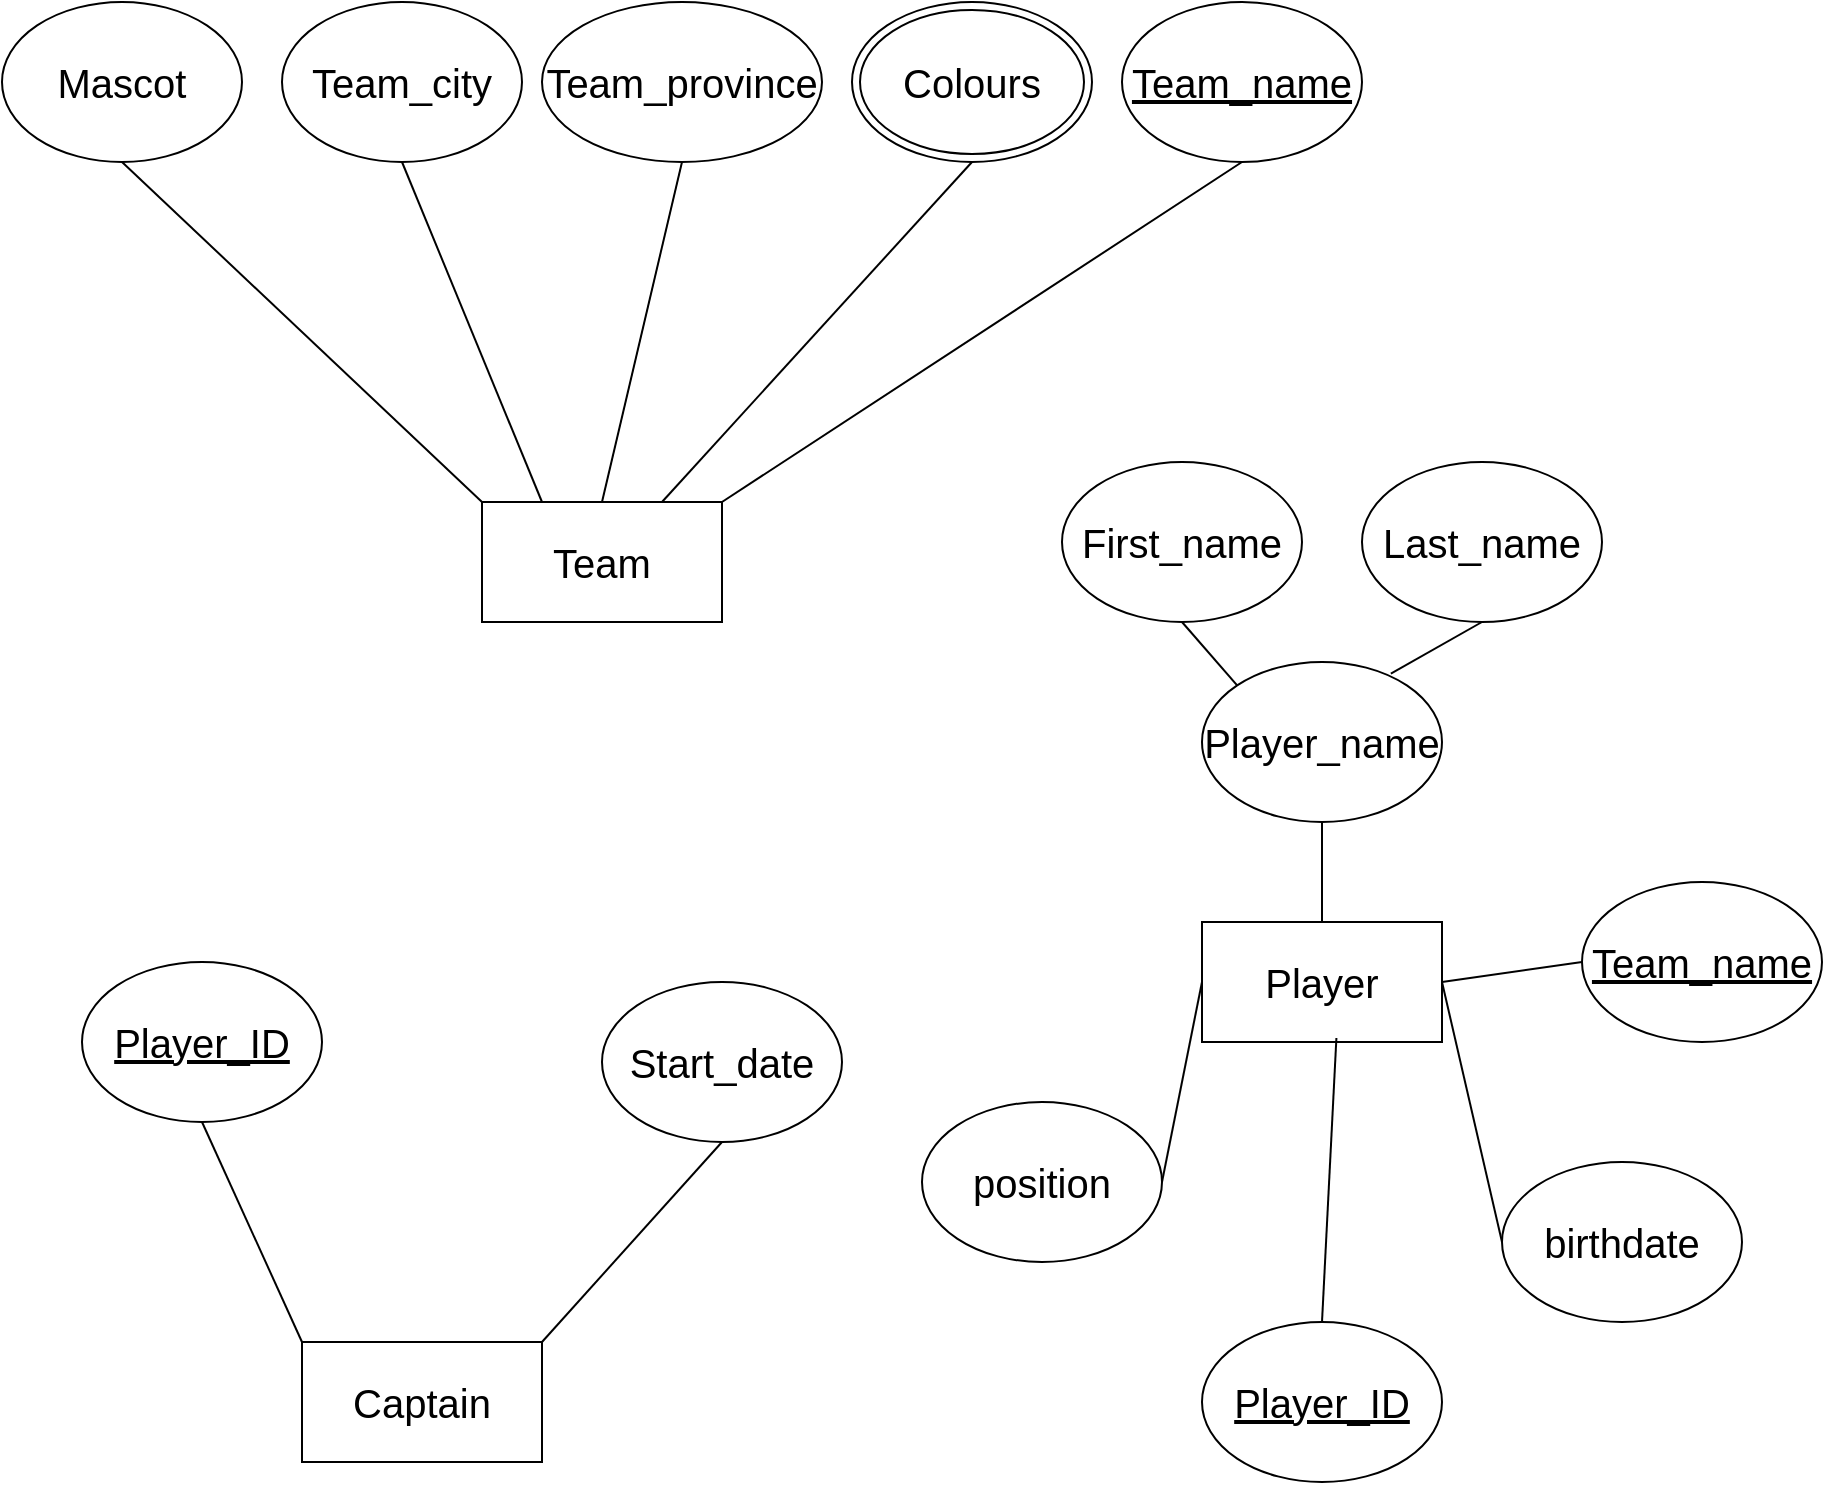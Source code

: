 <mxfile version="22.0.2" type="github">
  <diagram name="Page-1" id="1Um2orX1gDLMB8wrH6vC">
    <mxGraphModel dx="1590" dy="1017" grid="1" gridSize="10" guides="1" tooltips="1" connect="1" arrows="1" fold="1" page="1" pageScale="1" pageWidth="850" pageHeight="1100" math="0" shadow="0">
      <root>
        <mxCell id="0" />
        <mxCell id="1" parent="0" />
        <mxCell id="F3CCAS_1allMjRnpE31i-1" value="&lt;font style=&quot;font-size: 20px;&quot;&gt;Team&lt;/font&gt;" style="rounded=0;whiteSpace=wrap;html=1;" vertex="1" parent="1">
          <mxGeometry x="240" y="330" width="120" height="60" as="geometry" />
        </mxCell>
        <mxCell id="F3CCAS_1allMjRnpE31i-2" value="&lt;font style=&quot;font-size: 20px;&quot;&gt;Mascot&lt;/font&gt;" style="ellipse;whiteSpace=wrap;html=1;" vertex="1" parent="1">
          <mxGeometry y="80" width="120" height="80" as="geometry" />
        </mxCell>
        <mxCell id="F3CCAS_1allMjRnpE31i-4" value="&lt;span style=&quot;font-size: 20px;&quot;&gt;&lt;u&gt;Team_name&lt;/u&gt;&lt;/span&gt;" style="ellipse;whiteSpace=wrap;html=1;" vertex="1" parent="1">
          <mxGeometry x="560" y="80" width="120" height="80" as="geometry" />
        </mxCell>
        <mxCell id="F3CCAS_1allMjRnpE31i-5" value="&lt;font style=&quot;font-size: 20px;&quot;&gt;Team_city&lt;/font&gt;" style="ellipse;whiteSpace=wrap;html=1;" vertex="1" parent="1">
          <mxGeometry x="140" y="80" width="120" height="80" as="geometry" />
        </mxCell>
        <mxCell id="F3CCAS_1allMjRnpE31i-7" value="" style="endArrow=none;html=1;rounded=0;entryX=0;entryY=0;entryDx=0;entryDy=0;exitX=0.5;exitY=1;exitDx=0;exitDy=0;" edge="1" parent="1" source="F3CCAS_1allMjRnpE31i-2" target="F3CCAS_1allMjRnpE31i-1">
          <mxGeometry width="50" height="50" relative="1" as="geometry">
            <mxPoint x="400" y="300" as="sourcePoint" />
            <mxPoint x="450" y="250" as="targetPoint" />
          </mxGeometry>
        </mxCell>
        <mxCell id="F3CCAS_1allMjRnpE31i-9" value="" style="endArrow=none;html=1;rounded=0;entryX=0.25;entryY=0;entryDx=0;entryDy=0;exitX=0.5;exitY=1;exitDx=0;exitDy=0;" edge="1" parent="1" source="F3CCAS_1allMjRnpE31i-5" target="F3CCAS_1allMjRnpE31i-1">
          <mxGeometry width="50" height="50" relative="1" as="geometry">
            <mxPoint x="400" y="300" as="sourcePoint" />
            <mxPoint x="450" y="250" as="targetPoint" />
          </mxGeometry>
        </mxCell>
        <mxCell id="F3CCAS_1allMjRnpE31i-11" value="" style="endArrow=none;html=1;rounded=0;exitX=1;exitY=0;exitDx=0;exitDy=0;entryX=0.5;entryY=1;entryDx=0;entryDy=0;" edge="1" parent="1" source="F3CCAS_1allMjRnpE31i-1" target="F3CCAS_1allMjRnpE31i-4">
          <mxGeometry width="50" height="50" relative="1" as="geometry">
            <mxPoint x="400" y="300" as="sourcePoint" />
            <mxPoint x="450" y="250" as="targetPoint" />
          </mxGeometry>
        </mxCell>
        <mxCell id="F3CCAS_1allMjRnpE31i-12" value="" style="endArrow=none;html=1;rounded=0;entryX=0.75;entryY=0;entryDx=0;entryDy=0;exitX=0.5;exitY=1;exitDx=0;exitDy=0;" edge="1" parent="1" source="F3CCAS_1allMjRnpE31i-17" target="F3CCAS_1allMjRnpE31i-1">
          <mxGeometry width="50" height="50" relative="1" as="geometry">
            <mxPoint x="470" y="190" as="sourcePoint" />
            <mxPoint x="450" y="250" as="targetPoint" />
          </mxGeometry>
        </mxCell>
        <mxCell id="F3CCAS_1allMjRnpE31i-13" value="&lt;font style=&quot;font-size: 20px;&quot;&gt;Team_province&lt;/font&gt;" style="ellipse;whiteSpace=wrap;html=1;" vertex="1" parent="1">
          <mxGeometry x="270" y="80" width="140" height="80" as="geometry" />
        </mxCell>
        <mxCell id="F3CCAS_1allMjRnpE31i-14" value="" style="endArrow=none;html=1;rounded=0;entryX=0.5;entryY=1;entryDx=0;entryDy=0;exitX=0.5;exitY=0;exitDx=0;exitDy=0;" edge="1" parent="1" source="F3CCAS_1allMjRnpE31i-1" target="F3CCAS_1allMjRnpE31i-13">
          <mxGeometry width="50" height="50" relative="1" as="geometry">
            <mxPoint x="400" y="300" as="sourcePoint" />
            <mxPoint x="450" y="250" as="targetPoint" />
          </mxGeometry>
        </mxCell>
        <mxCell id="F3CCAS_1allMjRnpE31i-17" value="&lt;font style=&quot;font-size: 20px;&quot;&gt;Colours&lt;/font&gt;" style="ellipse;shape=doubleEllipse;whiteSpace=wrap;html=1;" vertex="1" parent="1">
          <mxGeometry x="425" y="80" width="120" height="80" as="geometry" />
        </mxCell>
        <mxCell id="F3CCAS_1allMjRnpE31i-18" value="&lt;font style=&quot;font-size: 20px;&quot;&gt;Player&lt;/font&gt;" style="rounded=0;whiteSpace=wrap;html=1;" vertex="1" parent="1">
          <mxGeometry x="600" y="540" width="120" height="60" as="geometry" />
        </mxCell>
        <mxCell id="F3CCAS_1allMjRnpE31i-21" value="&lt;font style=&quot;font-size: 20px;&quot;&gt;&lt;u&gt;Team_name&lt;/u&gt;&lt;/font&gt;" style="ellipse;whiteSpace=wrap;html=1;" vertex="1" parent="1">
          <mxGeometry x="790" y="520" width="120" height="80" as="geometry" />
        </mxCell>
        <mxCell id="F3CCAS_1allMjRnpE31i-22" value="&lt;font style=&quot;font-size: 20px;&quot;&gt;&lt;u&gt;Player_ID&lt;/u&gt;&lt;/font&gt;" style="ellipse;whiteSpace=wrap;html=1;" vertex="1" parent="1">
          <mxGeometry x="600" y="740" width="120" height="80" as="geometry" />
        </mxCell>
        <mxCell id="F3CCAS_1allMjRnpE31i-23" value="&lt;span style=&quot;font-size: 20px;&quot;&gt;Player_name&lt;/span&gt;" style="ellipse;whiteSpace=wrap;html=1;" vertex="1" parent="1">
          <mxGeometry x="600" y="410" width="120" height="80" as="geometry" />
        </mxCell>
        <mxCell id="F3CCAS_1allMjRnpE31i-24" value="&lt;span style=&quot;font-size: 20px;&quot;&gt;First_name&lt;/span&gt;" style="ellipse;whiteSpace=wrap;html=1;" vertex="1" parent="1">
          <mxGeometry x="530" y="310" width="120" height="80" as="geometry" />
        </mxCell>
        <mxCell id="F3CCAS_1allMjRnpE31i-25" value="&lt;font style=&quot;font-size: 20px;&quot;&gt;Last_name&lt;/font&gt;" style="ellipse;whiteSpace=wrap;html=1;" vertex="1" parent="1">
          <mxGeometry x="680" y="310" width="120" height="80" as="geometry" />
        </mxCell>
        <mxCell id="F3CCAS_1allMjRnpE31i-26" value="" style="endArrow=none;html=1;rounded=0;entryX=0;entryY=0;entryDx=0;entryDy=0;exitX=0.5;exitY=1;exitDx=0;exitDy=0;" edge="1" parent="1" source="F3CCAS_1allMjRnpE31i-24" target="F3CCAS_1allMjRnpE31i-23">
          <mxGeometry width="50" height="50" relative="1" as="geometry">
            <mxPoint x="350" y="450" as="sourcePoint" />
            <mxPoint x="400" y="400" as="targetPoint" />
          </mxGeometry>
        </mxCell>
        <mxCell id="F3CCAS_1allMjRnpE31i-27" value="" style="endArrow=none;html=1;rounded=0;entryX=0.787;entryY=0.072;entryDx=0;entryDy=0;entryPerimeter=0;exitX=0.5;exitY=1;exitDx=0;exitDy=0;" edge="1" parent="1" source="F3CCAS_1allMjRnpE31i-25" target="F3CCAS_1allMjRnpE31i-23">
          <mxGeometry width="50" height="50" relative="1" as="geometry">
            <mxPoint x="350" y="450" as="sourcePoint" />
            <mxPoint x="400" y="400" as="targetPoint" />
          </mxGeometry>
        </mxCell>
        <mxCell id="F3CCAS_1allMjRnpE31i-28" value="&lt;font style=&quot;font-size: 20px;&quot;&gt;position&lt;/font&gt;" style="ellipse;whiteSpace=wrap;html=1;" vertex="1" parent="1">
          <mxGeometry x="460" y="630" width="120" height="80" as="geometry" />
        </mxCell>
        <mxCell id="F3CCAS_1allMjRnpE31i-29" value="&lt;font style=&quot;font-size: 20px;&quot;&gt;birthdate&lt;/font&gt;" style="ellipse;whiteSpace=wrap;html=1;" vertex="1" parent="1">
          <mxGeometry x="750" y="660" width="120" height="80" as="geometry" />
        </mxCell>
        <mxCell id="F3CCAS_1allMjRnpE31i-30" value="" style="endArrow=none;html=1;rounded=0;exitX=0.5;exitY=1;exitDx=0;exitDy=0;entryX=0.5;entryY=0;entryDx=0;entryDy=0;" edge="1" parent="1" source="F3CCAS_1allMjRnpE31i-23" target="F3CCAS_1allMjRnpE31i-18">
          <mxGeometry width="50" height="50" relative="1" as="geometry">
            <mxPoint x="700" y="630" as="sourcePoint" />
            <mxPoint x="750" y="580" as="targetPoint" />
          </mxGeometry>
        </mxCell>
        <mxCell id="F3CCAS_1allMjRnpE31i-31" value="" style="endArrow=none;html=1;rounded=0;entryX=0;entryY=0.5;entryDx=0;entryDy=0;exitX=1;exitY=0.5;exitDx=0;exitDy=0;" edge="1" parent="1" source="F3CCAS_1allMjRnpE31i-18" target="F3CCAS_1allMjRnpE31i-21">
          <mxGeometry width="50" height="50" relative="1" as="geometry">
            <mxPoint x="700" y="630" as="sourcePoint" />
            <mxPoint x="750" y="580" as="targetPoint" />
          </mxGeometry>
        </mxCell>
        <mxCell id="F3CCAS_1allMjRnpE31i-32" value="" style="endArrow=none;html=1;rounded=0;entryX=0;entryY=0.5;entryDx=0;entryDy=0;exitX=1;exitY=0.5;exitDx=0;exitDy=0;" edge="1" parent="1" source="F3CCAS_1allMjRnpE31i-18" target="F3CCAS_1allMjRnpE31i-29">
          <mxGeometry width="50" height="50" relative="1" as="geometry">
            <mxPoint x="700" y="630" as="sourcePoint" />
            <mxPoint x="750" y="580" as="targetPoint" />
          </mxGeometry>
        </mxCell>
        <mxCell id="F3CCAS_1allMjRnpE31i-33" value="" style="endArrow=none;html=1;rounded=0;exitX=0.5;exitY=0;exitDx=0;exitDy=0;entryX=0.56;entryY=0.967;entryDx=0;entryDy=0;entryPerimeter=0;" edge="1" parent="1" source="F3CCAS_1allMjRnpE31i-22" target="F3CCAS_1allMjRnpE31i-18">
          <mxGeometry width="50" height="50" relative="1" as="geometry">
            <mxPoint x="700" y="630" as="sourcePoint" />
            <mxPoint x="750" y="580" as="targetPoint" />
          </mxGeometry>
        </mxCell>
        <mxCell id="F3CCAS_1allMjRnpE31i-34" value="" style="endArrow=none;html=1;rounded=0;exitX=1;exitY=0.5;exitDx=0;exitDy=0;entryX=0;entryY=0.5;entryDx=0;entryDy=0;" edge="1" parent="1" source="F3CCAS_1allMjRnpE31i-28" target="F3CCAS_1allMjRnpE31i-18">
          <mxGeometry width="50" height="50" relative="1" as="geometry">
            <mxPoint x="700" y="630" as="sourcePoint" />
            <mxPoint x="750" y="580" as="targetPoint" />
          </mxGeometry>
        </mxCell>
        <mxCell id="F3CCAS_1allMjRnpE31i-36" value="&lt;font style=&quot;font-size: 20px;&quot;&gt;Captain&lt;/font&gt;" style="rounded=0;whiteSpace=wrap;html=1;" vertex="1" parent="1">
          <mxGeometry x="150" y="750" width="120" height="60" as="geometry" />
        </mxCell>
        <mxCell id="F3CCAS_1allMjRnpE31i-37" value="&lt;font style=&quot;font-size: 20px;&quot;&gt;&lt;u&gt;Player_ID&lt;/u&gt;&lt;/font&gt;" style="ellipse;whiteSpace=wrap;html=1;" vertex="1" parent="1">
          <mxGeometry x="40" y="560" width="120" height="80" as="geometry" />
        </mxCell>
        <mxCell id="F3CCAS_1allMjRnpE31i-38" value="&lt;font style=&quot;font-size: 20px;&quot;&gt;Start_date&lt;/font&gt;" style="ellipse;whiteSpace=wrap;html=1;" vertex="1" parent="1">
          <mxGeometry x="300" y="570" width="120" height="80" as="geometry" />
        </mxCell>
        <mxCell id="F3CCAS_1allMjRnpE31i-39" value="" style="endArrow=none;html=1;rounded=0;exitX=1;exitY=0;exitDx=0;exitDy=0;entryX=0.5;entryY=1;entryDx=0;entryDy=0;" edge="1" parent="1" source="F3CCAS_1allMjRnpE31i-36" target="F3CCAS_1allMjRnpE31i-38">
          <mxGeometry width="50" height="50" relative="1" as="geometry">
            <mxPoint x="430" y="580" as="sourcePoint" />
            <mxPoint x="480" y="530" as="targetPoint" />
          </mxGeometry>
        </mxCell>
        <mxCell id="F3CCAS_1allMjRnpE31i-40" value="" style="endArrow=none;html=1;rounded=0;entryX=0.5;entryY=1;entryDx=0;entryDy=0;exitX=0;exitY=0;exitDx=0;exitDy=0;" edge="1" parent="1" source="F3CCAS_1allMjRnpE31i-36" target="F3CCAS_1allMjRnpE31i-37">
          <mxGeometry width="50" height="50" relative="1" as="geometry">
            <mxPoint x="430" y="580" as="sourcePoint" />
            <mxPoint x="480" y="530" as="targetPoint" />
          </mxGeometry>
        </mxCell>
      </root>
    </mxGraphModel>
  </diagram>
</mxfile>
